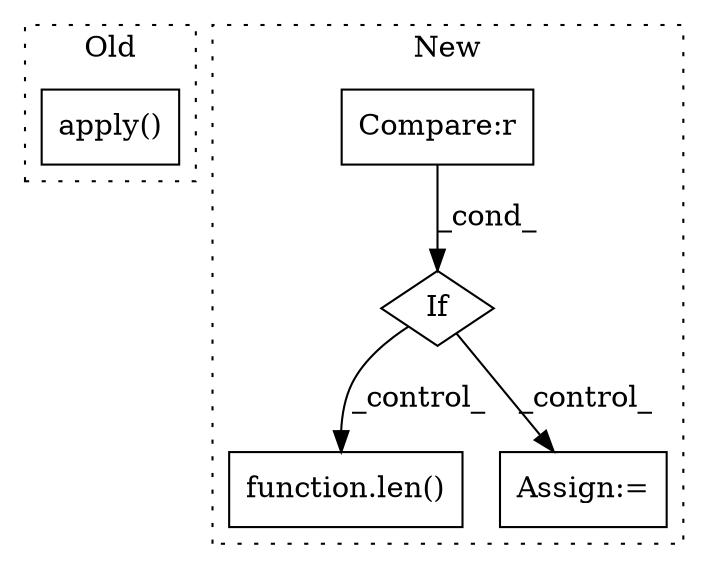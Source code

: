 digraph G {
subgraph cluster0 {
1 [label="apply()" a="75" s="597,652" l="49,1" shape="box"];
label = "Old";
style="dotted";
}
subgraph cluster1 {
2 [label="function.len()" a="75" s="588,593" l="4,1" shape="box"];
3 [label="If" a="96" s="481" l="3" shape="diamond"];
4 [label="Assign:=" a="68" s="608" l="3" shape="box"];
5 [label="Compare:r" a="40" s="484" l="16" shape="box"];
label = "New";
style="dotted";
}
3 -> 4 [label="_control_"];
3 -> 2 [label="_control_"];
5 -> 3 [label="_cond_"];
}